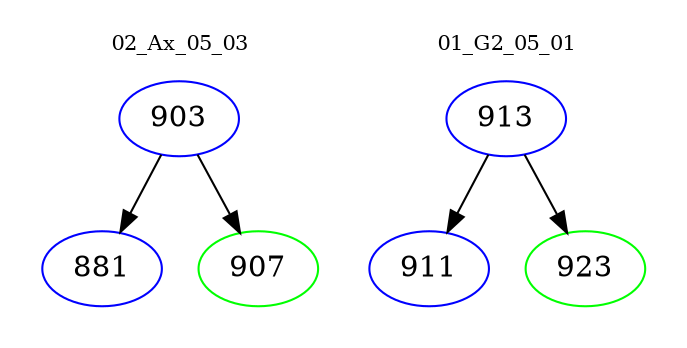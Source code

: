 digraph{
subgraph cluster_0 {
color = white
label = "02_Ax_05_03";
fontsize=10;
T0_903 [label="903", color="blue"]
T0_903 -> T0_881 [color="black"]
T0_881 [label="881", color="blue"]
T0_903 -> T0_907 [color="black"]
T0_907 [label="907", color="green"]
}
subgraph cluster_1 {
color = white
label = "01_G2_05_01";
fontsize=10;
T1_913 [label="913", color="blue"]
T1_913 -> T1_911 [color="black"]
T1_911 [label="911", color="blue"]
T1_913 -> T1_923 [color="black"]
T1_923 [label="923", color="green"]
}
}
